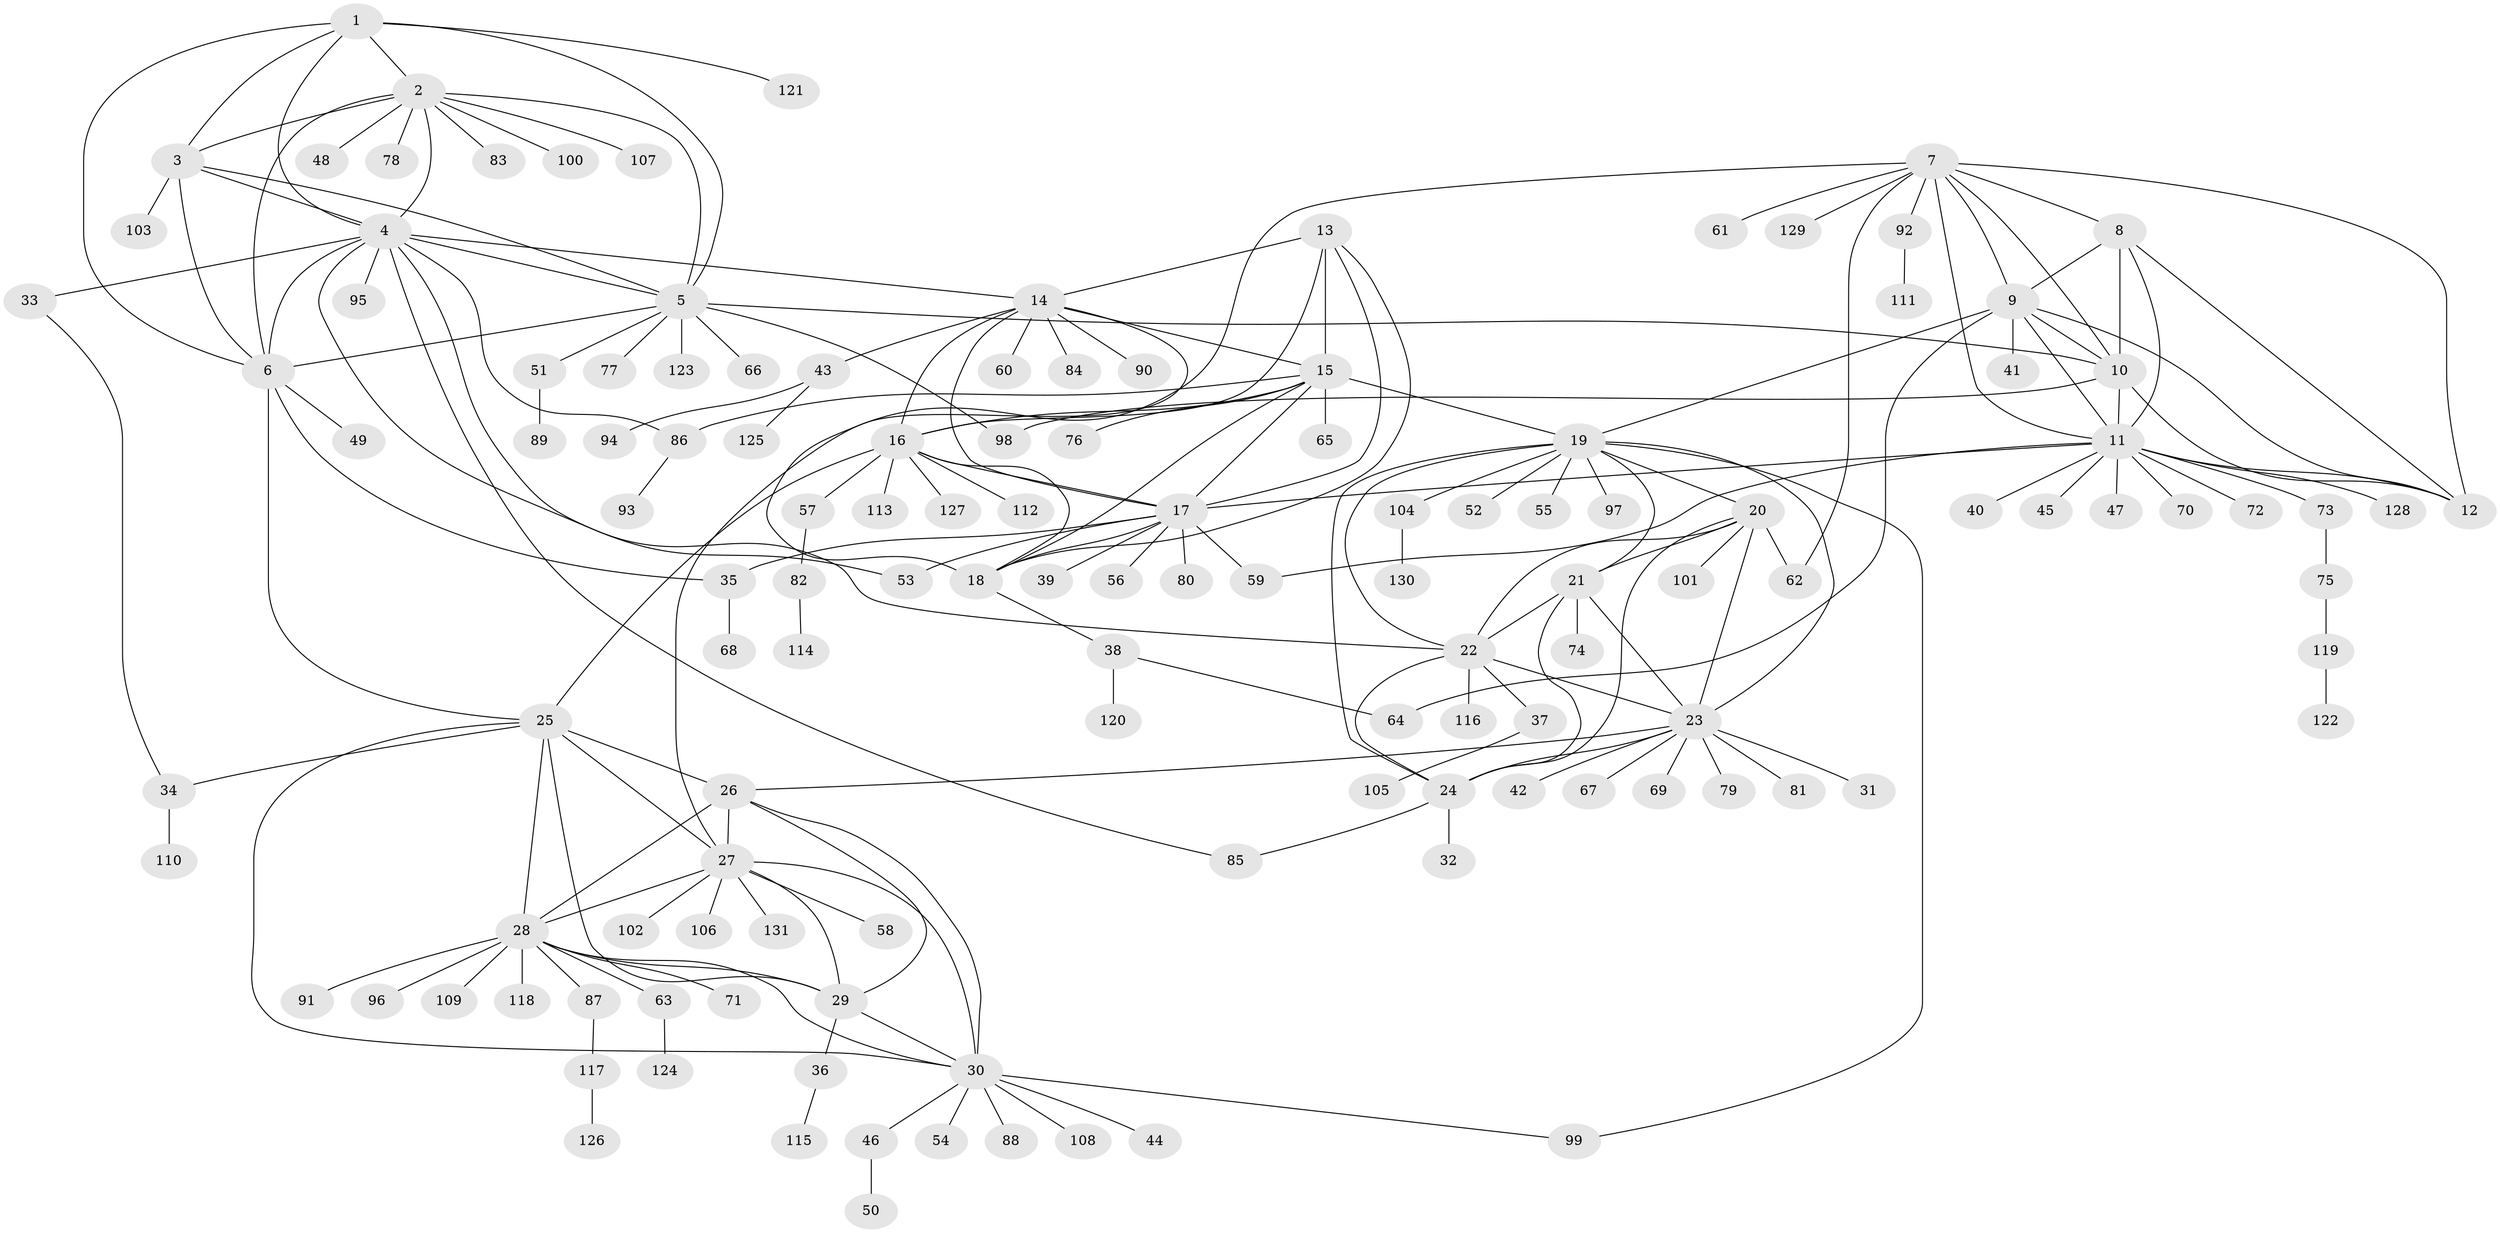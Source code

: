 // coarse degree distribution, {10: 0.02912621359223301, 7: 0.02912621359223301, 15: 0.038834951456310676, 5: 0.02912621359223301, 6: 0.04854368932038835, 11: 0.019417475728155338, 9: 0.009708737864077669, 12: 0.009708737864077669, 1: 0.6601941747572816, 3: 0.02912621359223301, 2: 0.0970873786407767}
// Generated by graph-tools (version 1.1) at 2025/42/03/06/25 10:42:14]
// undirected, 131 vertices, 196 edges
graph export_dot {
graph [start="1"]
  node [color=gray90,style=filled];
  1;
  2;
  3;
  4;
  5;
  6;
  7;
  8;
  9;
  10;
  11;
  12;
  13;
  14;
  15;
  16;
  17;
  18;
  19;
  20;
  21;
  22;
  23;
  24;
  25;
  26;
  27;
  28;
  29;
  30;
  31;
  32;
  33;
  34;
  35;
  36;
  37;
  38;
  39;
  40;
  41;
  42;
  43;
  44;
  45;
  46;
  47;
  48;
  49;
  50;
  51;
  52;
  53;
  54;
  55;
  56;
  57;
  58;
  59;
  60;
  61;
  62;
  63;
  64;
  65;
  66;
  67;
  68;
  69;
  70;
  71;
  72;
  73;
  74;
  75;
  76;
  77;
  78;
  79;
  80;
  81;
  82;
  83;
  84;
  85;
  86;
  87;
  88;
  89;
  90;
  91;
  92;
  93;
  94;
  95;
  96;
  97;
  98;
  99;
  100;
  101;
  102;
  103;
  104;
  105;
  106;
  107;
  108;
  109;
  110;
  111;
  112;
  113;
  114;
  115;
  116;
  117;
  118;
  119;
  120;
  121;
  122;
  123;
  124;
  125;
  126;
  127;
  128;
  129;
  130;
  131;
  1 -- 2;
  1 -- 3;
  1 -- 4;
  1 -- 5;
  1 -- 6;
  1 -- 121;
  2 -- 3;
  2 -- 4;
  2 -- 5;
  2 -- 6;
  2 -- 48;
  2 -- 78;
  2 -- 83;
  2 -- 100;
  2 -- 107;
  3 -- 4;
  3 -- 5;
  3 -- 6;
  3 -- 103;
  4 -- 5;
  4 -- 6;
  4 -- 14;
  4 -- 22;
  4 -- 33;
  4 -- 53;
  4 -- 85;
  4 -- 86;
  4 -- 95;
  5 -- 6;
  5 -- 10;
  5 -- 51;
  5 -- 66;
  5 -- 77;
  5 -- 98;
  5 -- 123;
  6 -- 25;
  6 -- 35;
  6 -- 49;
  7 -- 8;
  7 -- 9;
  7 -- 10;
  7 -- 11;
  7 -- 12;
  7 -- 27;
  7 -- 61;
  7 -- 62;
  7 -- 92;
  7 -- 129;
  8 -- 9;
  8 -- 10;
  8 -- 11;
  8 -- 12;
  9 -- 10;
  9 -- 11;
  9 -- 12;
  9 -- 19;
  9 -- 41;
  9 -- 64;
  10 -- 11;
  10 -- 12;
  10 -- 98;
  11 -- 12;
  11 -- 17;
  11 -- 40;
  11 -- 45;
  11 -- 47;
  11 -- 59;
  11 -- 70;
  11 -- 72;
  11 -- 73;
  11 -- 128;
  13 -- 14;
  13 -- 15;
  13 -- 16;
  13 -- 17;
  13 -- 18;
  14 -- 15;
  14 -- 16;
  14 -- 17;
  14 -- 18;
  14 -- 43;
  14 -- 60;
  14 -- 84;
  14 -- 90;
  15 -- 16;
  15 -- 17;
  15 -- 18;
  15 -- 19;
  15 -- 65;
  15 -- 76;
  15 -- 86;
  16 -- 17;
  16 -- 18;
  16 -- 25;
  16 -- 57;
  16 -- 112;
  16 -- 113;
  16 -- 127;
  17 -- 18;
  17 -- 35;
  17 -- 39;
  17 -- 53;
  17 -- 56;
  17 -- 59;
  17 -- 80;
  18 -- 38;
  19 -- 20;
  19 -- 21;
  19 -- 22;
  19 -- 23;
  19 -- 24;
  19 -- 52;
  19 -- 55;
  19 -- 97;
  19 -- 99;
  19 -- 104;
  20 -- 21;
  20 -- 22;
  20 -- 23;
  20 -- 24;
  20 -- 62;
  20 -- 101;
  21 -- 22;
  21 -- 23;
  21 -- 24;
  21 -- 74;
  22 -- 23;
  22 -- 24;
  22 -- 37;
  22 -- 116;
  23 -- 24;
  23 -- 26;
  23 -- 31;
  23 -- 42;
  23 -- 67;
  23 -- 69;
  23 -- 79;
  23 -- 81;
  24 -- 32;
  24 -- 85;
  25 -- 26;
  25 -- 27;
  25 -- 28;
  25 -- 29;
  25 -- 30;
  25 -- 34;
  26 -- 27;
  26 -- 28;
  26 -- 29;
  26 -- 30;
  27 -- 28;
  27 -- 29;
  27 -- 30;
  27 -- 58;
  27 -- 102;
  27 -- 106;
  27 -- 131;
  28 -- 29;
  28 -- 30;
  28 -- 63;
  28 -- 71;
  28 -- 87;
  28 -- 91;
  28 -- 96;
  28 -- 109;
  28 -- 118;
  29 -- 30;
  29 -- 36;
  30 -- 44;
  30 -- 46;
  30 -- 54;
  30 -- 88;
  30 -- 99;
  30 -- 108;
  33 -- 34;
  34 -- 110;
  35 -- 68;
  36 -- 115;
  37 -- 105;
  38 -- 64;
  38 -- 120;
  43 -- 94;
  43 -- 125;
  46 -- 50;
  51 -- 89;
  57 -- 82;
  63 -- 124;
  73 -- 75;
  75 -- 119;
  82 -- 114;
  86 -- 93;
  87 -- 117;
  92 -- 111;
  104 -- 130;
  117 -- 126;
  119 -- 122;
}
